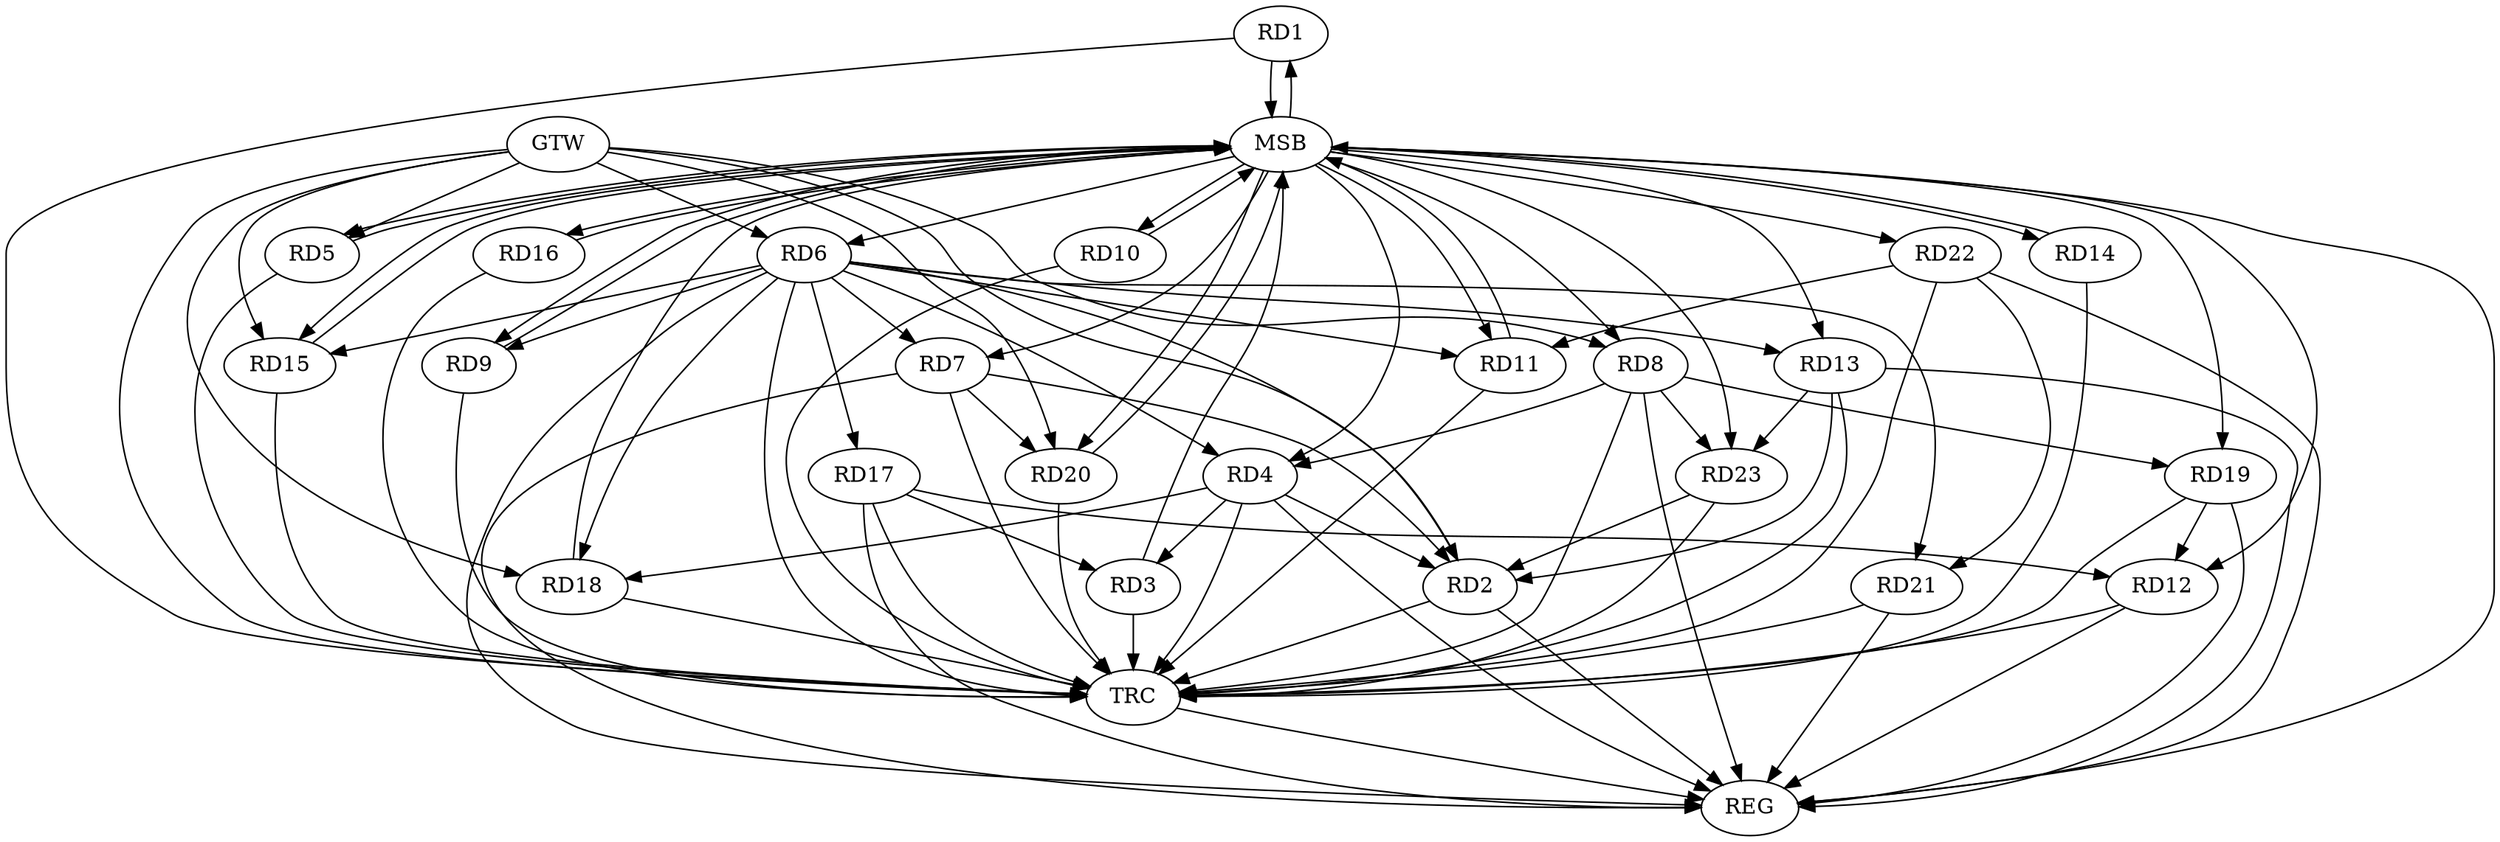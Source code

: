 strict digraph G {
  RD1 [ label="RD1" ];
  RD2 [ label="RD2" ];
  RD3 [ label="RD3" ];
  RD4 [ label="RD4" ];
  RD5 [ label="RD5" ];
  RD6 [ label="RD6" ];
  RD7 [ label="RD7" ];
  RD8 [ label="RD8" ];
  RD9 [ label="RD9" ];
  RD10 [ label="RD10" ];
  RD11 [ label="RD11" ];
  RD12 [ label="RD12" ];
  RD13 [ label="RD13" ];
  RD14 [ label="RD14" ];
  RD15 [ label="RD15" ];
  RD16 [ label="RD16" ];
  RD17 [ label="RD17" ];
  RD18 [ label="RD18" ];
  RD19 [ label="RD19" ];
  RD20 [ label="RD20" ];
  RD21 [ label="RD21" ];
  RD22 [ label="RD22" ];
  RD23 [ label="RD23" ];
  GTW [ label="GTW" ];
  REG [ label="REG" ];
  MSB [ label="MSB" ];
  TRC [ label="TRC" ];
  RD4 -> RD2;
  RD6 -> RD2;
  RD7 -> RD2;
  RD13 -> RD2;
  RD23 -> RD2;
  RD4 -> RD3;
  RD17 -> RD3;
  RD8 -> RD4;
  RD4 -> RD18;
  RD6 -> RD11;
  RD6 -> RD15;
  RD6 -> RD21;
  RD7 -> RD20;
  RD8 -> RD19;
  RD8 -> RD23;
  RD22 -> RD11;
  RD17 -> RD12;
  RD19 -> RD12;
  RD13 -> RD23;
  RD22 -> RD21;
  GTW -> RD15;
  GTW -> RD2;
  GTW -> RD20;
  GTW -> RD18;
  GTW -> RD6;
  GTW -> RD5;
  GTW -> RD8;
  RD2 -> REG;
  RD4 -> REG;
  RD6 -> REG;
  RD7 -> REG;
  RD8 -> REG;
  RD12 -> REG;
  RD13 -> REG;
  RD17 -> REG;
  RD19 -> REG;
  RD21 -> REG;
  RD22 -> REG;
  RD1 -> MSB;
  MSB -> RD6;
  MSB -> RD15;
  MSB -> REG;
  RD3 -> MSB;
  MSB -> RD4;
  MSB -> RD5;
  MSB -> RD7;
  MSB -> RD8;
  MSB -> RD12;
  MSB -> RD22;
  RD5 -> MSB;
  MSB -> RD16;
  MSB -> RD20;
  MSB -> RD23;
  RD9 -> MSB;
  MSB -> RD1;
  RD10 -> MSB;
  RD11 -> MSB;
  MSB -> RD9;
  RD14 -> MSB;
  RD15 -> MSB;
  MSB -> RD13;
  MSB -> RD19;
  RD16 -> MSB;
  MSB -> RD11;
  RD18 -> MSB;
  MSB -> RD14;
  RD20 -> MSB;
  MSB -> RD10;
  RD1 -> TRC;
  RD2 -> TRC;
  RD3 -> TRC;
  RD4 -> TRC;
  RD5 -> TRC;
  RD6 -> TRC;
  RD7 -> TRC;
  RD8 -> TRC;
  RD9 -> TRC;
  RD10 -> TRC;
  RD11 -> TRC;
  RD12 -> TRC;
  RD13 -> TRC;
  RD14 -> TRC;
  RD15 -> TRC;
  RD16 -> TRC;
  RD17 -> TRC;
  RD18 -> TRC;
  RD19 -> TRC;
  RD20 -> TRC;
  RD21 -> TRC;
  RD22 -> TRC;
  RD23 -> TRC;
  GTW -> TRC;
  TRC -> REG;
  RD6 -> RD18;
  RD6 -> RD4;
  RD6 -> RD7;
  RD6 -> RD9;
  RD6 -> RD13;
  RD6 -> RD17;
}
